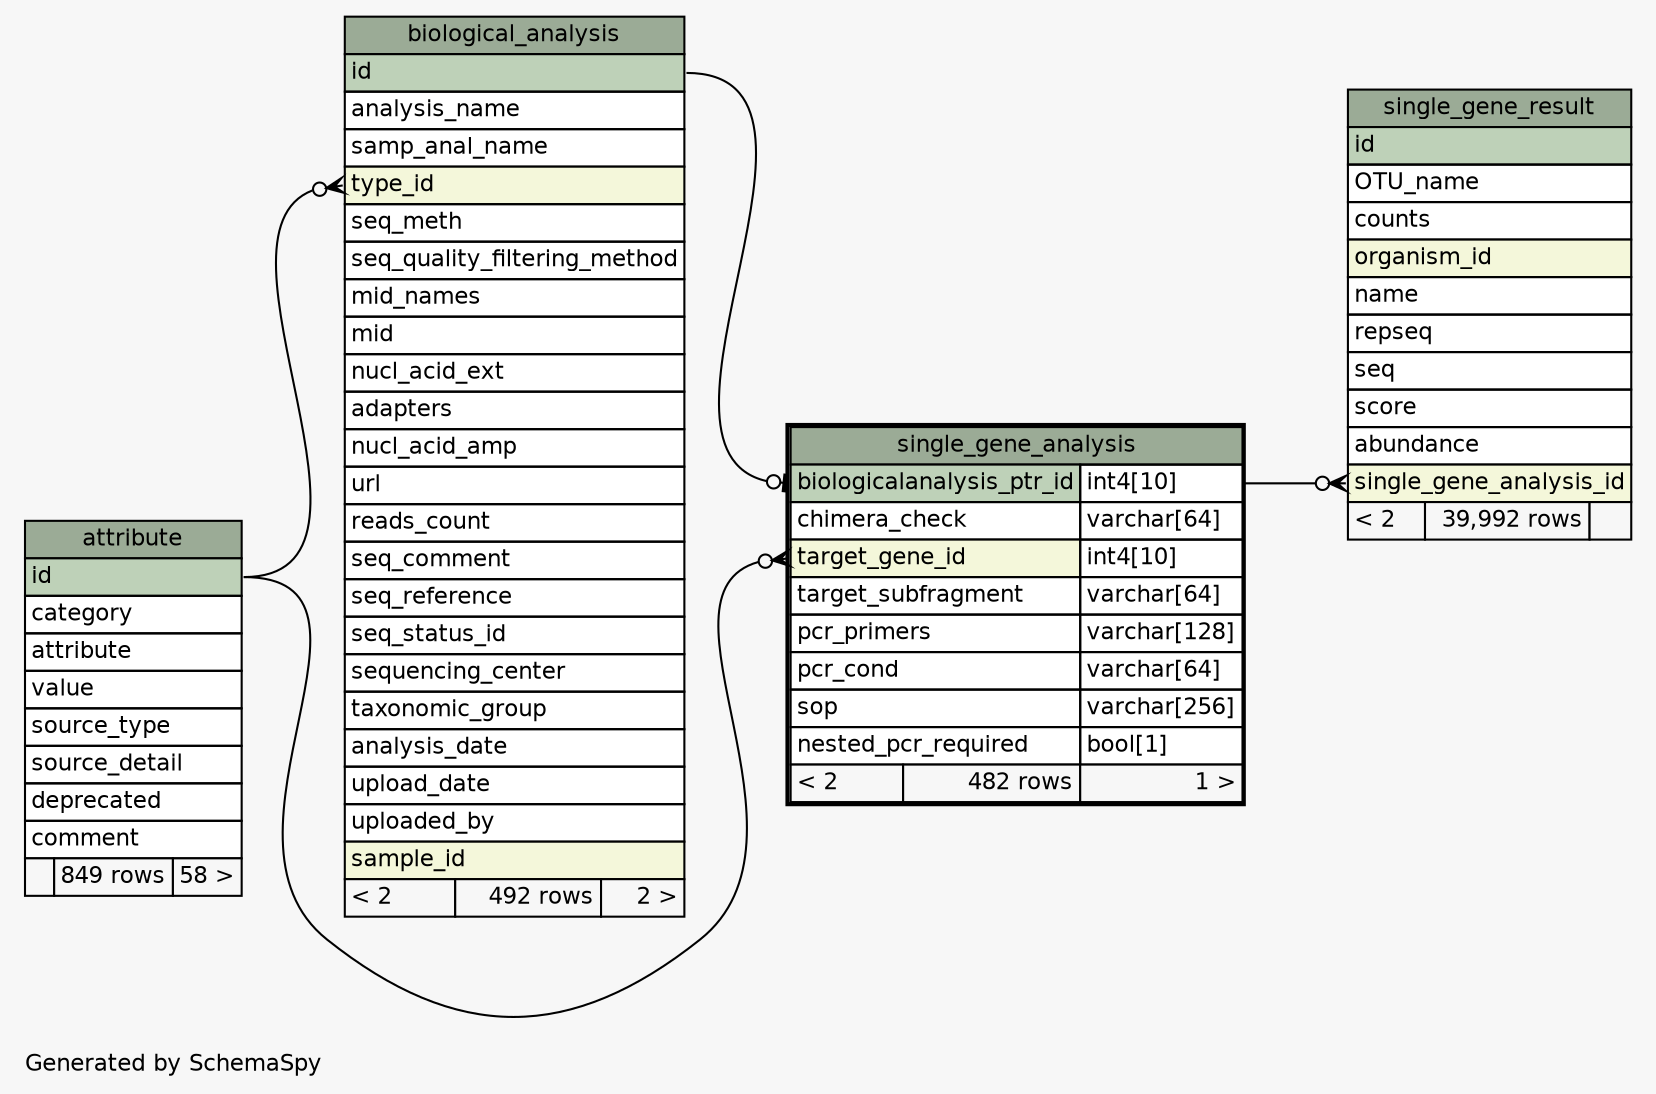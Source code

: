 // dot 2.38.0 on Windows 7 6.1
// SchemaSpy rev 590
digraph "oneDegreeRelationshipsDiagram" {
  graph [
    rankdir="RL"
    bgcolor="#f7f7f7"
    label="\nGenerated by SchemaSpy"
    labeljust="l"
    nodesep="0.18"
    ranksep="0.46"
    fontname="Helvetica"
    fontsize="11"
  ];
  node [
    fontname="Helvetica"
    fontsize="11"
    shape="plaintext"
  ];
  edge [
    arrowsize="0.8"
  ];
  "biological_analysis":"type_id":w -> "attribute":"id":e [arrowhead=none dir=back arrowtail=crowodot];
  "single_gene_analysis":"biologicalanalysis_ptr_id":w -> "biological_analysis":"id":e [arrowhead=none dir=back arrowtail=teeodot];
  "single_gene_analysis":"target_gene_id":w -> "attribute":"id":e [arrowhead=none dir=back arrowtail=crowodot];
  "single_gene_result":"single_gene_analysis_id":w -> "single_gene_analysis":"biologicalanalysis_ptr_id.type":e [arrowhead=none dir=back arrowtail=crowodot];
  "attribute" [
    label=<
    <TABLE BORDER="0" CELLBORDER="1" CELLSPACING="0" BGCOLOR="#ffffff">
      <TR><TD COLSPAN="3" BGCOLOR="#9bab96" ALIGN="CENTER">attribute</TD></TR>
      <TR><TD PORT="id" COLSPAN="3" BGCOLOR="#bed1b8" ALIGN="LEFT">id</TD></TR>
      <TR><TD PORT="category" COLSPAN="3" ALIGN="LEFT">category</TD></TR>
      <TR><TD PORT="attribute" COLSPAN="3" ALIGN="LEFT">attribute</TD></TR>
      <TR><TD PORT="value" COLSPAN="3" ALIGN="LEFT">value</TD></TR>
      <TR><TD PORT="source_type" COLSPAN="3" ALIGN="LEFT">source_type</TD></TR>
      <TR><TD PORT="source_detail" COLSPAN="3" ALIGN="LEFT">source_detail</TD></TR>
      <TR><TD PORT="deprecated" COLSPAN="3" ALIGN="LEFT">deprecated</TD></TR>
      <TR><TD PORT="comment" COLSPAN="3" ALIGN="LEFT">comment</TD></TR>
      <TR><TD ALIGN="LEFT" BGCOLOR="#f7f7f7">  </TD><TD ALIGN="RIGHT" BGCOLOR="#f7f7f7">849 rows</TD><TD ALIGN="RIGHT" BGCOLOR="#f7f7f7">58 &gt;</TD></TR>
    </TABLE>>
    URL="attribute.html"
    tooltip="attribute"
  ];
  "biological_analysis" [
    label=<
    <TABLE BORDER="0" CELLBORDER="1" CELLSPACING="0" BGCOLOR="#ffffff">
      <TR><TD COLSPAN="3" BGCOLOR="#9bab96" ALIGN="CENTER">biological_analysis</TD></TR>
      <TR><TD PORT="id" COLSPAN="3" BGCOLOR="#bed1b8" ALIGN="LEFT">id</TD></TR>
      <TR><TD PORT="analysis_name" COLSPAN="3" ALIGN="LEFT">analysis_name</TD></TR>
      <TR><TD PORT="samp_anal_name" COLSPAN="3" ALIGN="LEFT">samp_anal_name</TD></TR>
      <TR><TD PORT="type_id" COLSPAN="3" BGCOLOR="#f4f7da" ALIGN="LEFT">type_id</TD></TR>
      <TR><TD PORT="seq_meth" COLSPAN="3" ALIGN="LEFT">seq_meth</TD></TR>
      <TR><TD PORT="seq_quality_filtering_method" COLSPAN="3" ALIGN="LEFT">seq_quality_filtering_method</TD></TR>
      <TR><TD PORT="mid_names" COLSPAN="3" ALIGN="LEFT">mid_names</TD></TR>
      <TR><TD PORT="mid" COLSPAN="3" ALIGN="LEFT">mid</TD></TR>
      <TR><TD PORT="nucl_acid_ext" COLSPAN="3" ALIGN="LEFT">nucl_acid_ext</TD></TR>
      <TR><TD PORT="adapters" COLSPAN="3" ALIGN="LEFT">adapters</TD></TR>
      <TR><TD PORT="nucl_acid_amp" COLSPAN="3" ALIGN="LEFT">nucl_acid_amp</TD></TR>
      <TR><TD PORT="url" COLSPAN="3" ALIGN="LEFT">url</TD></TR>
      <TR><TD PORT="reads_count" COLSPAN="3" ALIGN="LEFT">reads_count</TD></TR>
      <TR><TD PORT="seq_comment" COLSPAN="3" ALIGN="LEFT">seq_comment</TD></TR>
      <TR><TD PORT="seq_reference" COLSPAN="3" ALIGN="LEFT">seq_reference</TD></TR>
      <TR><TD PORT="seq_status_id" COLSPAN="3" ALIGN="LEFT">seq_status_id</TD></TR>
      <TR><TD PORT="sequencing_center" COLSPAN="3" ALIGN="LEFT">sequencing_center</TD></TR>
      <TR><TD PORT="taxonomic_group" COLSPAN="3" ALIGN="LEFT">taxonomic_group</TD></TR>
      <TR><TD PORT="analysis_date" COLSPAN="3" ALIGN="LEFT">analysis_date</TD></TR>
      <TR><TD PORT="upload_date" COLSPAN="3" ALIGN="LEFT">upload_date</TD></TR>
      <TR><TD PORT="uploaded_by" COLSPAN="3" ALIGN="LEFT">uploaded_by</TD></TR>
      <TR><TD PORT="sample_id" COLSPAN="3" BGCOLOR="#f4f7da" ALIGN="LEFT">sample_id</TD></TR>
      <TR><TD ALIGN="LEFT" BGCOLOR="#f7f7f7">&lt; 2</TD><TD ALIGN="RIGHT" BGCOLOR="#f7f7f7">492 rows</TD><TD ALIGN="RIGHT" BGCOLOR="#f7f7f7">2 &gt;</TD></TR>
    </TABLE>>
    URL="biological_analysis.html"
    tooltip="biological_analysis"
  ];
  "single_gene_analysis" [
    label=<
    <TABLE BORDER="2" CELLBORDER="1" CELLSPACING="0" BGCOLOR="#ffffff">
      <TR><TD COLSPAN="3" BGCOLOR="#9bab96" ALIGN="CENTER">single_gene_analysis</TD></TR>
      <TR><TD PORT="biologicalanalysis_ptr_id" COLSPAN="2" BGCOLOR="#bed1b8" ALIGN="LEFT">biologicalanalysis_ptr_id</TD><TD PORT="biologicalanalysis_ptr_id.type" ALIGN="LEFT">int4[10]</TD></TR>
      <TR><TD PORT="chimera_check" COLSPAN="2" ALIGN="LEFT">chimera_check</TD><TD PORT="chimera_check.type" ALIGN="LEFT">varchar[64]</TD></TR>
      <TR><TD PORT="target_gene_id" COLSPAN="2" BGCOLOR="#f4f7da" ALIGN="LEFT">target_gene_id</TD><TD PORT="target_gene_id.type" ALIGN="LEFT">int4[10]</TD></TR>
      <TR><TD PORT="target_subfragment" COLSPAN="2" ALIGN="LEFT">target_subfragment</TD><TD PORT="target_subfragment.type" ALIGN="LEFT">varchar[64]</TD></TR>
      <TR><TD PORT="pcr_primers" COLSPAN="2" ALIGN="LEFT">pcr_primers</TD><TD PORT="pcr_primers.type" ALIGN="LEFT">varchar[128]</TD></TR>
      <TR><TD PORT="pcr_cond" COLSPAN="2" ALIGN="LEFT">pcr_cond</TD><TD PORT="pcr_cond.type" ALIGN="LEFT">varchar[64]</TD></TR>
      <TR><TD PORT="sop" COLSPAN="2" ALIGN="LEFT">sop</TD><TD PORT="sop.type" ALIGN="LEFT">varchar[256]</TD></TR>
      <TR><TD PORT="nested_pcr_required" COLSPAN="2" ALIGN="LEFT">nested_pcr_required</TD><TD PORT="nested_pcr_required.type" ALIGN="LEFT">bool[1]</TD></TR>
      <TR><TD ALIGN="LEFT" BGCOLOR="#f7f7f7">&lt; 2</TD><TD ALIGN="RIGHT" BGCOLOR="#f7f7f7">482 rows</TD><TD ALIGN="RIGHT" BGCOLOR="#f7f7f7">1 &gt;</TD></TR>
    </TABLE>>
    URL="single_gene_analysis.html"
    tooltip="single_gene_analysis"
  ];
  "single_gene_result" [
    label=<
    <TABLE BORDER="0" CELLBORDER="1" CELLSPACING="0" BGCOLOR="#ffffff">
      <TR><TD COLSPAN="3" BGCOLOR="#9bab96" ALIGN="CENTER">single_gene_result</TD></TR>
      <TR><TD PORT="id" COLSPAN="3" BGCOLOR="#bed1b8" ALIGN="LEFT">id</TD></TR>
      <TR><TD PORT="OTU_name" COLSPAN="3" ALIGN="LEFT">OTU_name</TD></TR>
      <TR><TD PORT="counts" COLSPAN="3" ALIGN="LEFT">counts</TD></TR>
      <TR><TD PORT="organism_id" COLSPAN="3" BGCOLOR="#f4f7da" ALIGN="LEFT">organism_id</TD></TR>
      <TR><TD PORT="name" COLSPAN="3" ALIGN="LEFT">name</TD></TR>
      <TR><TD PORT="repseq" COLSPAN="3" ALIGN="LEFT">repseq</TD></TR>
      <TR><TD PORT="seq" COLSPAN="3" ALIGN="LEFT">seq</TD></TR>
      <TR><TD PORT="score" COLSPAN="3" ALIGN="LEFT">score</TD></TR>
      <TR><TD PORT="abundance" COLSPAN="3" ALIGN="LEFT">abundance</TD></TR>
      <TR><TD PORT="single_gene_analysis_id" COLSPAN="3" BGCOLOR="#f4f7da" ALIGN="LEFT">single_gene_analysis_id</TD></TR>
      <TR><TD ALIGN="LEFT" BGCOLOR="#f7f7f7">&lt; 2</TD><TD ALIGN="RIGHT" BGCOLOR="#f7f7f7">39,992 rows</TD><TD ALIGN="RIGHT" BGCOLOR="#f7f7f7">  </TD></TR>
    </TABLE>>
    URL="single_gene_result.html"
    tooltip="single_gene_result"
  ];
}
